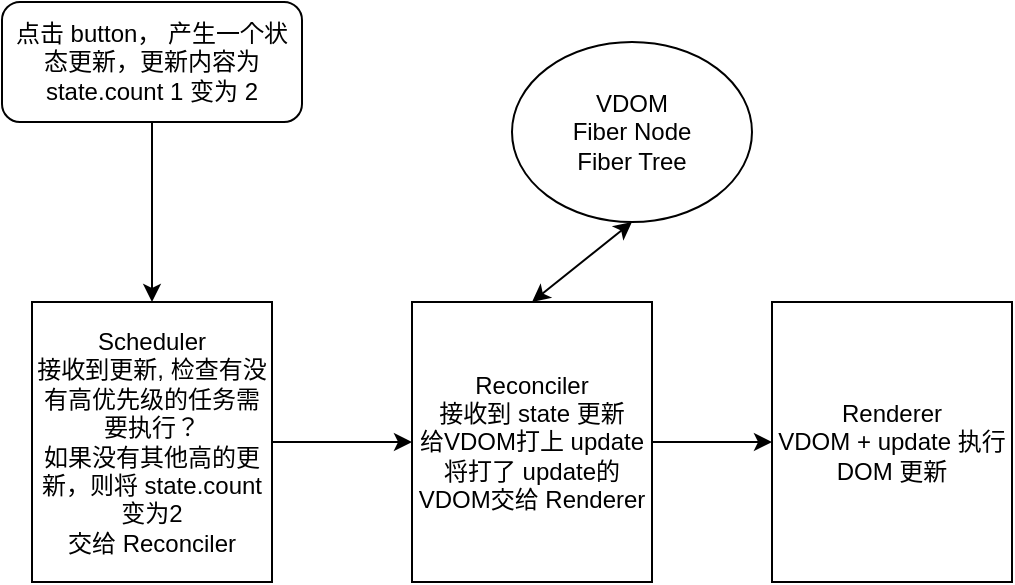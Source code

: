 <mxfile version="12.2.4" pages="1"><diagram id="a-J5WB3At-wVUNw4GOHZ" name="第 1 页"><mxGraphModel dx="714" dy="400" grid="1" gridSize="10" guides="1" tooltips="1" connect="1" arrows="1" fold="1" page="1" pageScale="1" pageWidth="827" pageHeight="1169" math="0" shadow="0"><root><mxCell id="0"/><mxCell id="1" parent="0"/><mxCell id="3" value="" style="edgeStyle=orthogonalEdgeStyle;rounded=0;orthogonalLoop=1;jettySize=auto;html=1;" parent="1" source="pNNIocYUa1iY3Cu5iwgK-2" target="pNNIocYUa1iY3Cu5iwgK-3" edge="1"><mxGeometry relative="1" as="geometry"/></mxCell><mxCell id="pNNIocYUa1iY3Cu5iwgK-2" value="Scheduler&lt;br&gt;接收到更新, 检查有没有高优先级的任务需要执行？&lt;br&gt;如果没有其他高的更新，则将 state.count 变为2&lt;br&gt;交给 Reconciler" style="rounded=0;whiteSpace=wrap;html=1;" parent="1" vertex="1"><mxGeometry x="90" y="340" width="120" height="140" as="geometry"/></mxCell><mxCell id="4" value="" style="edgeStyle=orthogonalEdgeStyle;rounded=0;orthogonalLoop=1;jettySize=auto;html=1;" parent="1" source="pNNIocYUa1iY3Cu5iwgK-3" target="pNNIocYUa1iY3Cu5iwgK-4" edge="1"><mxGeometry relative="1" as="geometry"/></mxCell><mxCell id="pNNIocYUa1iY3Cu5iwgK-3" value="Reconciler&lt;br&gt;接收到 state 更新&lt;br&gt;给VDOM打上 update&lt;br&gt;将打了 update的 VDOM交给 Renderer" style="rounded=0;whiteSpace=wrap;html=1;" parent="1" vertex="1"><mxGeometry x="280" y="340" width="120" height="140" as="geometry"/></mxCell><mxCell id="pNNIocYUa1iY3Cu5iwgK-4" value="Renderer&lt;br&gt;VDOM + update 执行DOM 更新" style="rounded=0;whiteSpace=wrap;html=1;" parent="1" vertex="1"><mxGeometry x="460" y="340" width="120" height="140" as="geometry"/></mxCell><mxCell id="10" style="edgeStyle=orthogonalEdgeStyle;rounded=0;orthogonalLoop=1;jettySize=auto;html=1;entryX=0.5;entryY=0;entryDx=0;entryDy=0;" parent="1" source="5" target="pNNIocYUa1iY3Cu5iwgK-2" edge="1"><mxGeometry relative="1" as="geometry"/></mxCell><mxCell id="5" value="点击 button， 产生一个状态更新，更新内容为 state.count 1 变为 2" style="rounded=1;whiteSpace=wrap;html=1;" parent="1" vertex="1"><mxGeometry x="75" y="190" width="150" height="60" as="geometry"/></mxCell><mxCell id="11" value="VDOM&lt;br&gt;Fiber Node&lt;br&gt;Fiber Tree" style="ellipse;whiteSpace=wrap;html=1;" parent="1" vertex="1"><mxGeometry x="330" y="210" width="120" height="90" as="geometry"/></mxCell><mxCell id="13" value="" style="endArrow=classic;startArrow=classic;html=1;entryX=0.5;entryY=1;entryDx=0;entryDy=0;" parent="1" target="11" edge="1"><mxGeometry width="50" height="50" relative="1" as="geometry"><mxPoint x="340" y="340" as="sourcePoint"/><mxPoint x="390" y="290" as="targetPoint"/></mxGeometry></mxCell></root></mxGraphModel></diagram></mxfile>